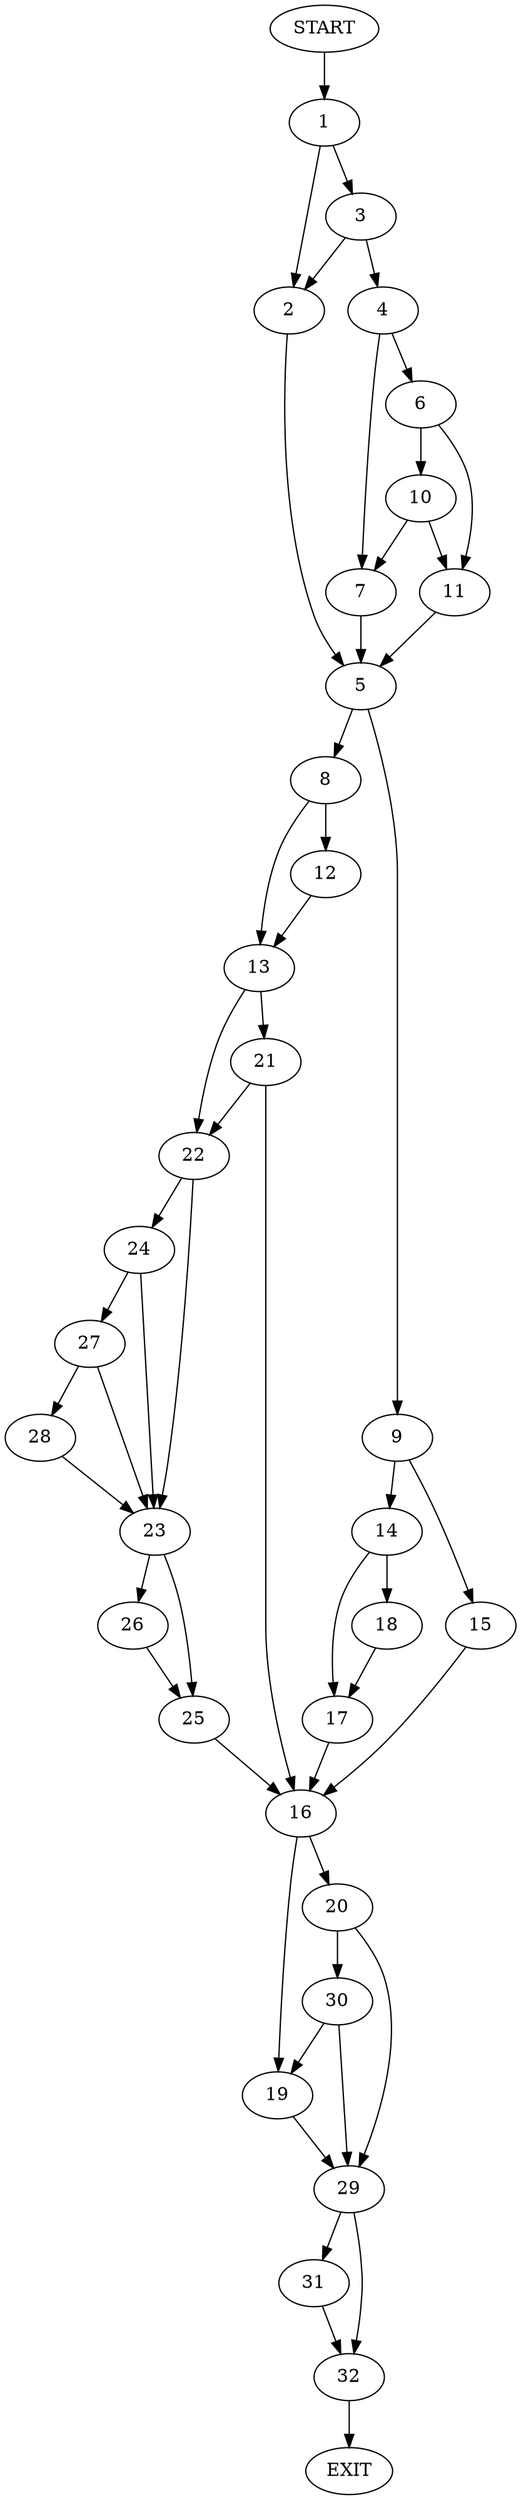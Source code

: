 digraph {
0 [label="START"]
33 [label="EXIT"]
0 -> 1
1 -> 2
1 -> 3
3 -> 4
3 -> 2
2 -> 5
4 -> 6
4 -> 7
5 -> 8
5 -> 9
6 -> 10
6 -> 11
7 -> 5
10 -> 7
10 -> 11
11 -> 5
8 -> 12
8 -> 13
9 -> 14
9 -> 15
15 -> 16
14 -> 17
14 -> 18
16 -> 19
16 -> 20
17 -> 16
18 -> 17
13 -> 21
13 -> 22
12 -> 13
22 -> 23
22 -> 24
21 -> 16
21 -> 22
23 -> 25
23 -> 26
24 -> 27
24 -> 23
27 -> 23
27 -> 28
28 -> 23
25 -> 16
26 -> 25
19 -> 29
20 -> 30
20 -> 29
30 -> 19
30 -> 29
29 -> 31
29 -> 32
31 -> 32
32 -> 33
}
